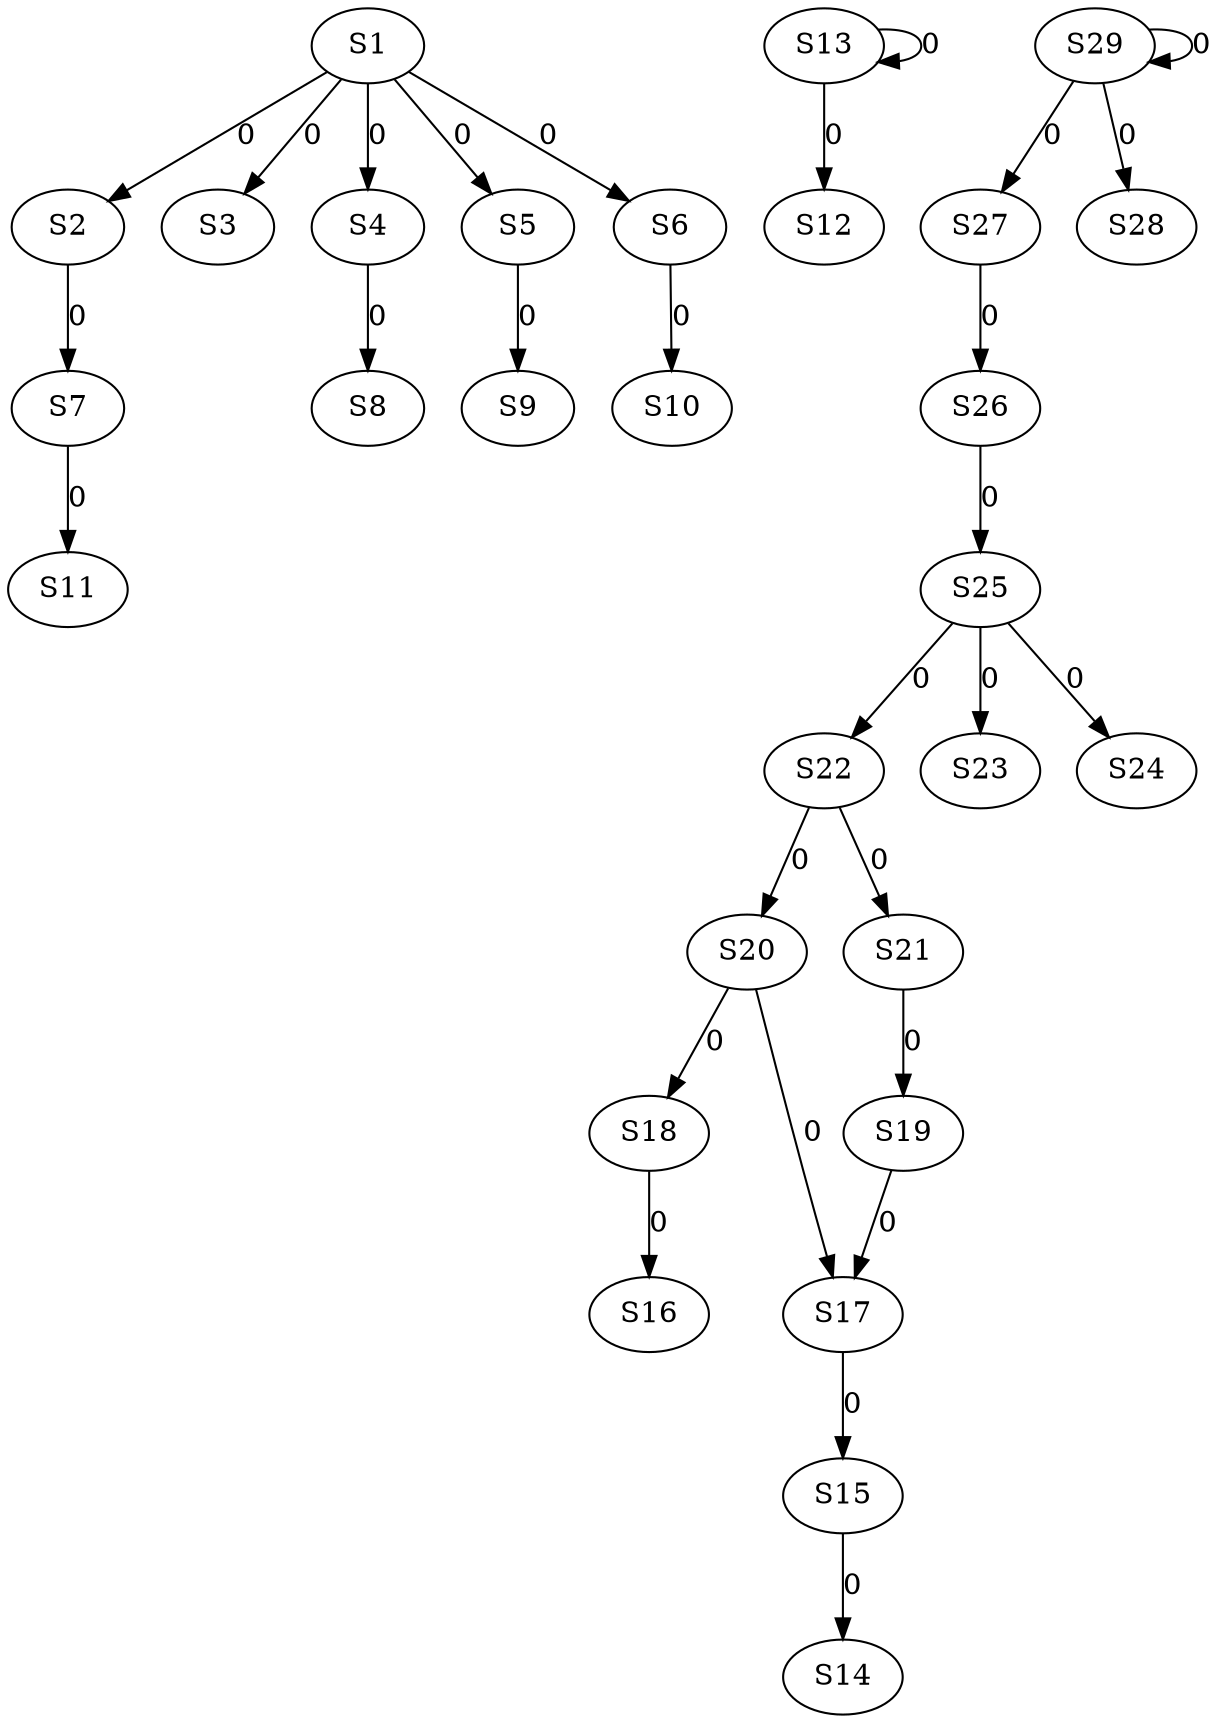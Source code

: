 strict digraph {
	S1 -> S2 [ label = 0 ];
	S1 -> S3 [ label = 0 ];
	S1 -> S4 [ label = 0 ];
	S1 -> S5 [ label = 0 ];
	S1 -> S6 [ label = 0 ];
	S2 -> S7 [ label = 0 ];
	S4 -> S8 [ label = 0 ];
	S5 -> S9 [ label = 0 ];
	S6 -> S10 [ label = 0 ];
	S7 -> S11 [ label = 0 ];
	S13 -> S12 [ label = 0 ];
	S13 -> S13 [ label = 0 ];
	S15 -> S14 [ label = 0 ];
	S17 -> S15 [ label = 0 ];
	S18 -> S16 [ label = 0 ];
	S19 -> S17 [ label = 0 ];
	S20 -> S18 [ label = 0 ];
	S21 -> S19 [ label = 0 ];
	S22 -> S20 [ label = 0 ];
	S22 -> S21 [ label = 0 ];
	S25 -> S22 [ label = 0 ];
	S25 -> S23 [ label = 0 ];
	S25 -> S24 [ label = 0 ];
	S26 -> S25 [ label = 0 ];
	S27 -> S26 [ label = 0 ];
	S29 -> S27 [ label = 0 ];
	S29 -> S28 [ label = 0 ];
	S29 -> S29 [ label = 0 ];
	S20 -> S17 [ label = 0 ];
}
